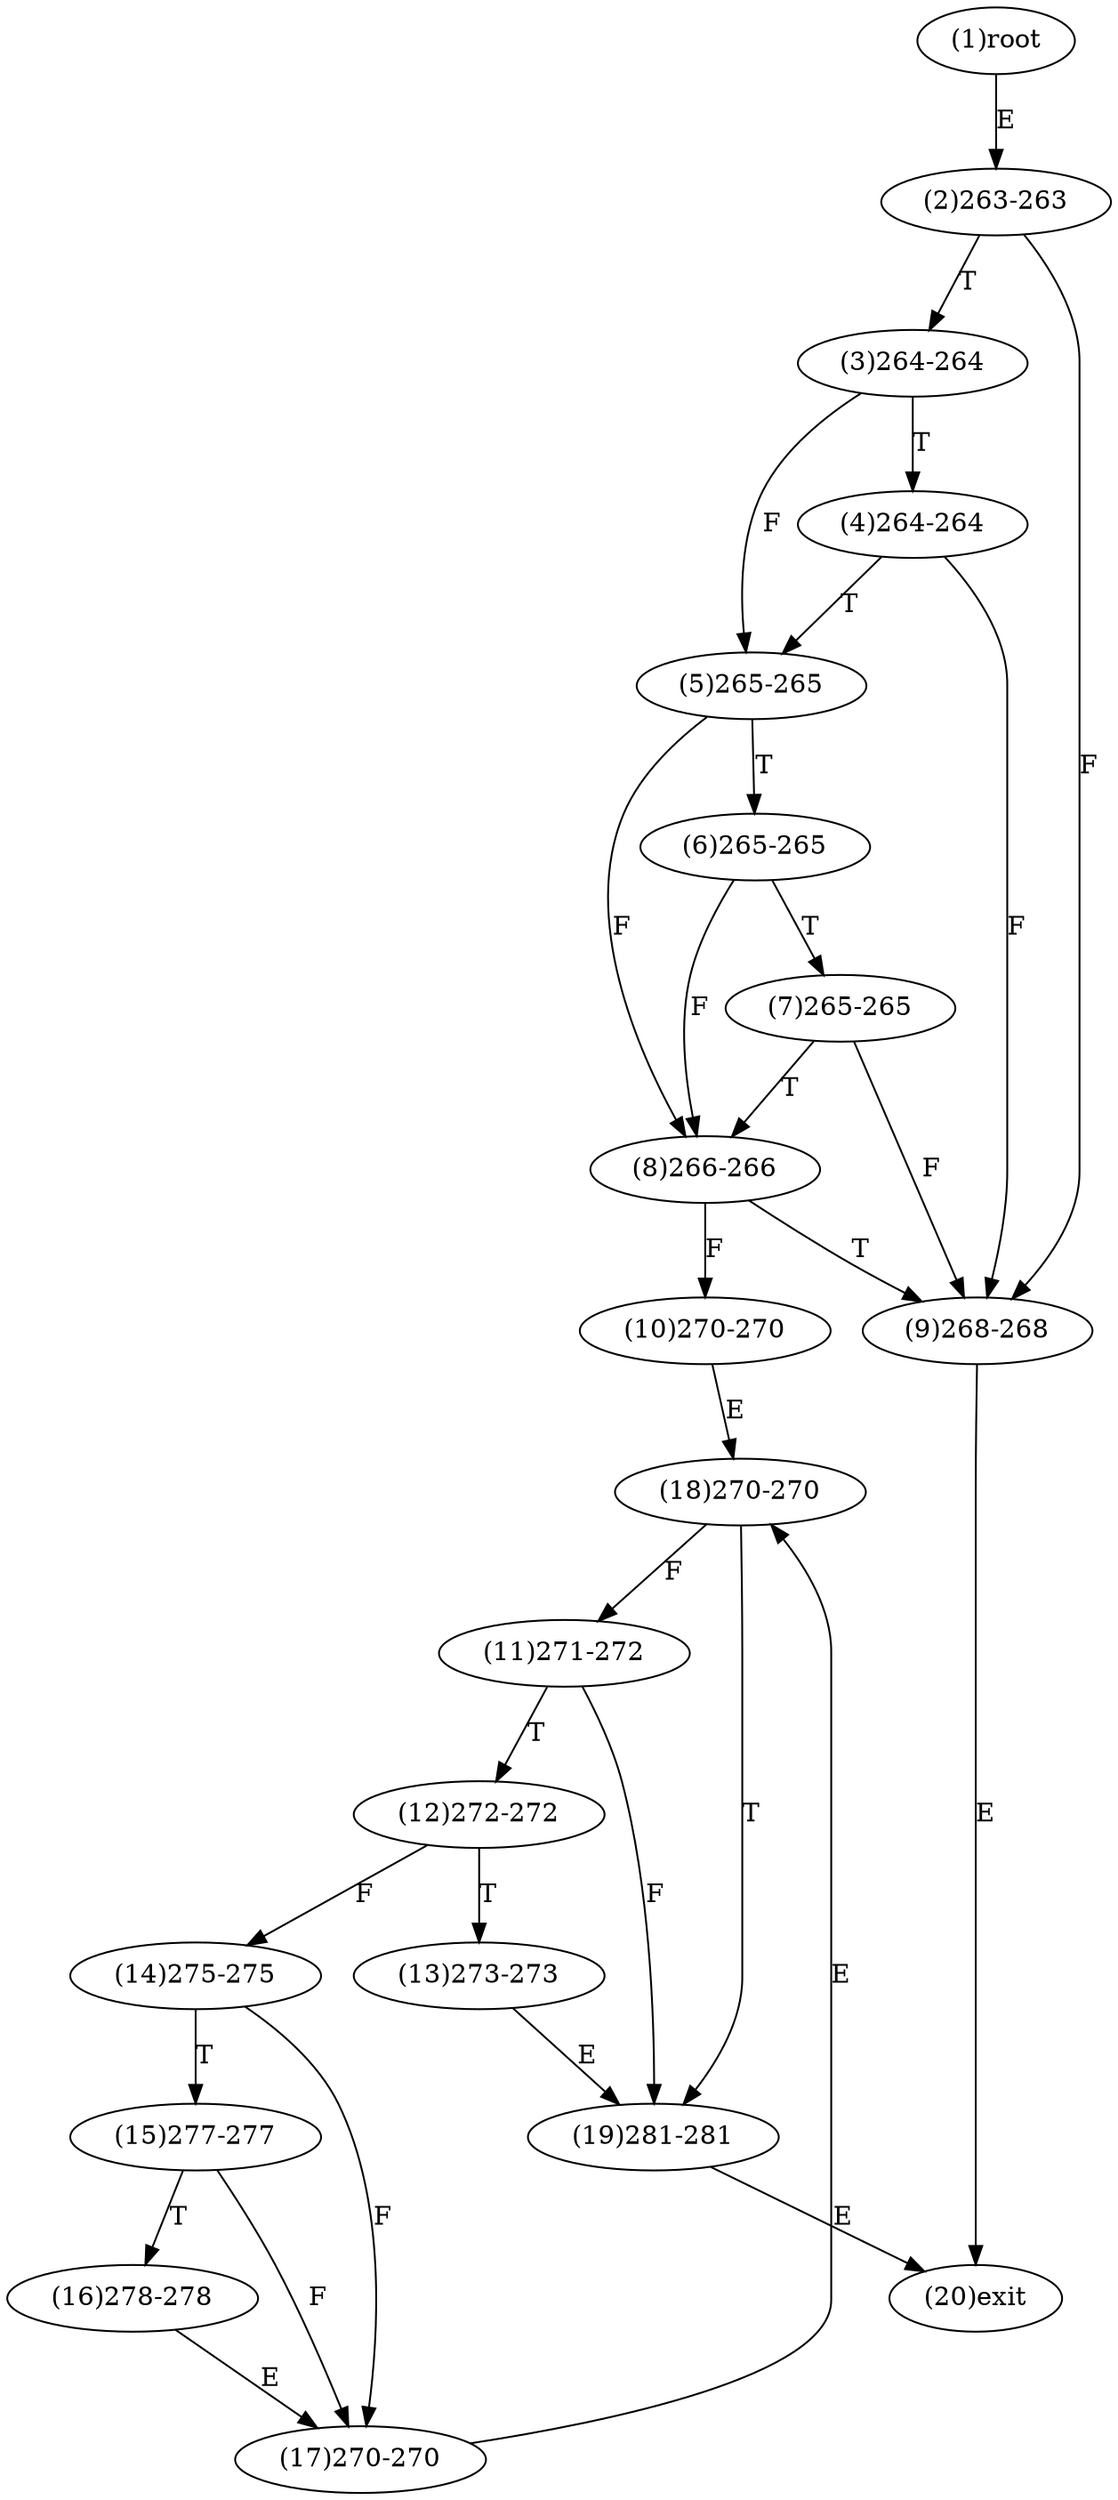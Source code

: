 digraph "" { 
1[ label="(1)root"];
2[ label="(2)263-263"];
3[ label="(3)264-264"];
4[ label="(4)264-264"];
5[ label="(5)265-265"];
6[ label="(6)265-265"];
7[ label="(7)265-265"];
8[ label="(8)266-266"];
9[ label="(9)268-268"];
10[ label="(10)270-270"];
11[ label="(11)271-272"];
12[ label="(12)272-272"];
13[ label="(13)273-273"];
14[ label="(14)275-275"];
15[ label="(15)277-277"];
17[ label="(17)270-270"];
16[ label="(16)278-278"];
19[ label="(19)281-281"];
18[ label="(18)270-270"];
20[ label="(20)exit"];
1->2[ label="E"];
2->9[ label="F"];
2->3[ label="T"];
3->5[ label="F"];
3->4[ label="T"];
4->9[ label="F"];
4->5[ label="T"];
5->8[ label="F"];
5->6[ label="T"];
6->8[ label="F"];
6->7[ label="T"];
7->9[ label="F"];
7->8[ label="T"];
8->10[ label="F"];
8->9[ label="T"];
9->20[ label="E"];
10->18[ label="E"];
11->19[ label="F"];
11->12[ label="T"];
12->14[ label="F"];
12->13[ label="T"];
13->19[ label="E"];
14->17[ label="F"];
14->15[ label="T"];
15->17[ label="F"];
15->16[ label="T"];
16->17[ label="E"];
17->18[ label="E"];
18->11[ label="F"];
18->19[ label="T"];
19->20[ label="E"];
}